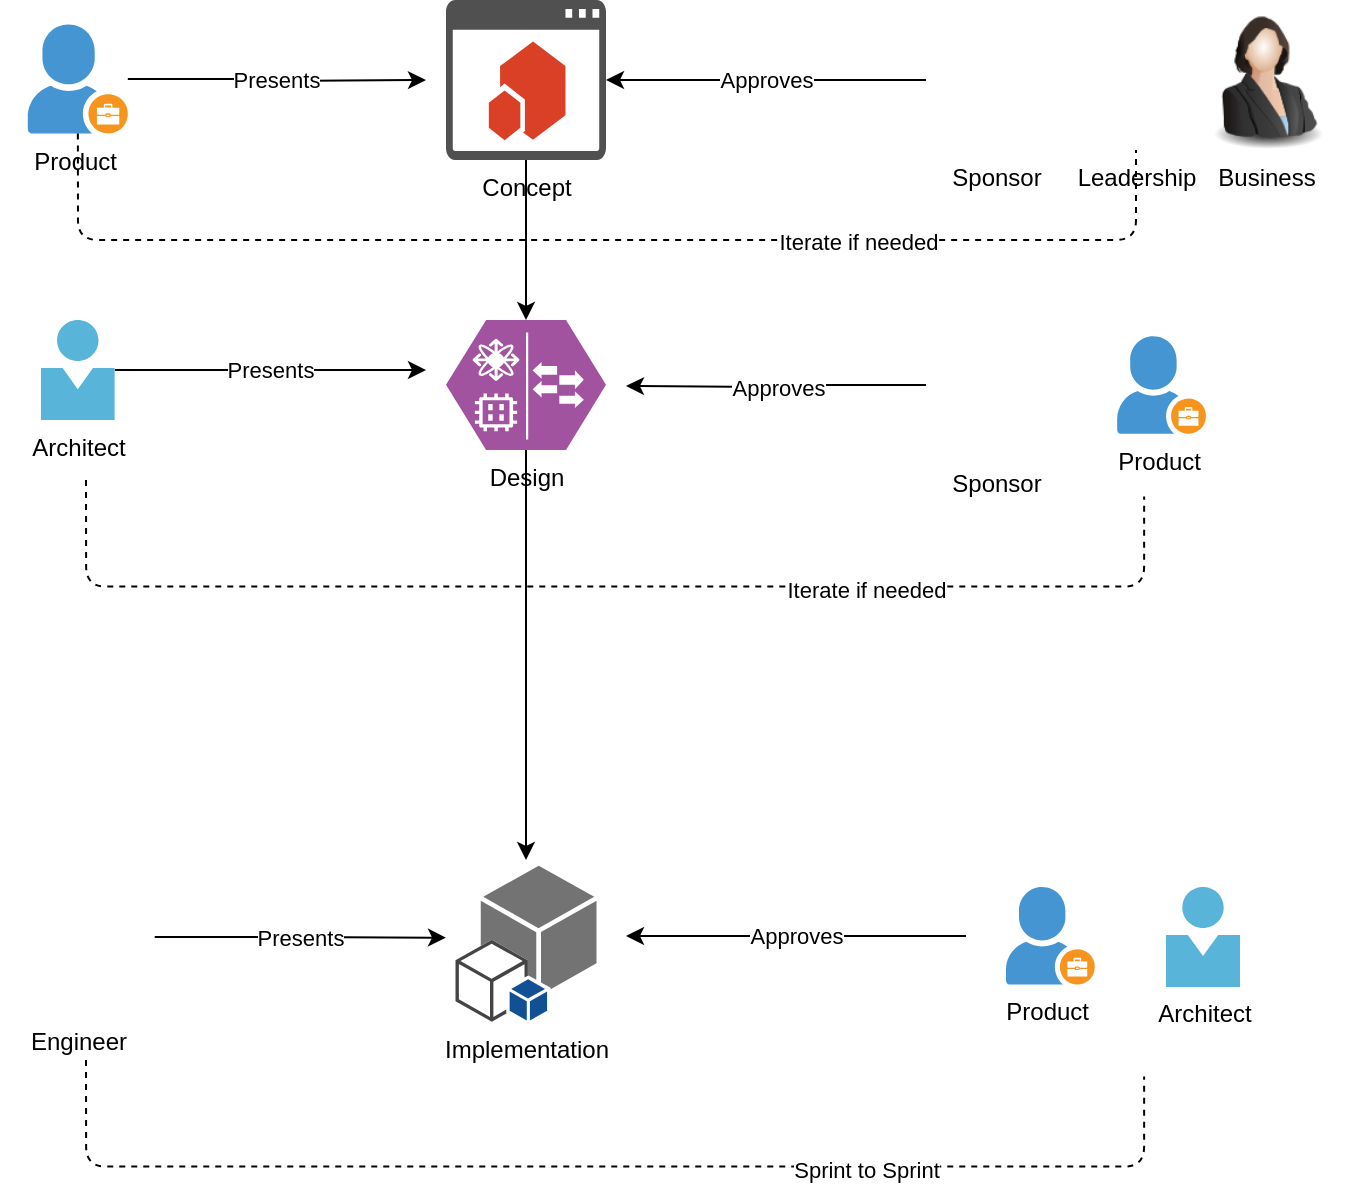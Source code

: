 <mxfile version="13.0.5" type="google"><diagram id="Nc8xXgj8lId96FPewrq7" name="Page-1"><mxGraphModel dx="1074" dy="789" grid="0" gridSize="10" guides="1" tooltips="1" connect="1" arrows="1" fold="1" page="1" pageScale="1" pageWidth="850" pageHeight="1100" math="0" shadow="0"><root><mxCell id="0"/><mxCell id="1" parent="0"/><mxCell id="2IrTzAjvB0aIM09_jUli-8" value="" style="edgeStyle=orthogonalEdgeStyle;rounded=0;orthogonalLoop=1;jettySize=auto;html=1;" edge="1" parent="1" source="2IrTzAjvB0aIM09_jUli-1" target="2IrTzAjvB0aIM09_jUli-6"><mxGeometry relative="1" as="geometry"/></mxCell><mxCell id="2IrTzAjvB0aIM09_jUli-1" value="Concept" style="pointerEvents=1;shadow=0;dashed=0;html=1;strokeColor=none;fillColor=#505050;labelPosition=center;verticalLabelPosition=bottom;verticalAlign=top;outlineConnect=0;align=center;shape=mxgraph.office.concepts.app_for_office;" vertex="1" parent="1"><mxGeometry x="360" y="80" width="80" height="80" as="geometry"/></mxCell><mxCell id="2IrTzAjvB0aIM09_jUli-11" value="Presents" style="edgeStyle=orthogonalEdgeStyle;rounded=0;orthogonalLoop=1;jettySize=auto;html=1;" edge="1" parent="1" source="2IrTzAjvB0aIM09_jUli-2"><mxGeometry relative="1" as="geometry"><mxPoint x="350" y="120" as="targetPoint"/></mxGeometry></mxCell><mxCell id="2IrTzAjvB0aIM09_jUli-2" value="Product&amp;nbsp;" style="shadow=0;dashed=0;html=1;strokeColor=none;fillColor=#4495D1;labelPosition=center;verticalLabelPosition=bottom;verticalAlign=top;align=center;outlineConnect=0;shape=mxgraph.veeam.company_owner;" vertex="1" parent="1"><mxGeometry x="150.9" y="92.3" width="50" height="54.4" as="geometry"/></mxCell><mxCell id="2IrTzAjvB0aIM09_jUli-13" value="Approves" style="edgeStyle=orthogonalEdgeStyle;rounded=0;orthogonalLoop=1;jettySize=auto;html=1;" edge="1" parent="1" source="2IrTzAjvB0aIM09_jUli-3" target="2IrTzAjvB0aIM09_jUli-1"><mxGeometry relative="1" as="geometry"><mxPoint x="520" y="120" as="targetPoint"/></mxGeometry></mxCell><mxCell id="2IrTzAjvB0aIM09_jUli-3" value="Sponsor" style="shape=image;html=1;verticalAlign=top;verticalLabelPosition=bottom;labelBackgroundColor=#ffffff;imageAspect=0;aspect=fixed;image=https://cdn2.iconfinder.com/data/icons/business-persons-flat-1/512/person_3-128.png" vertex="1" parent="1"><mxGeometry x="600" y="85" width="70" height="70" as="geometry"/></mxCell><mxCell id="2IrTzAjvB0aIM09_jUli-21" value="" style="edgeStyle=orthogonalEdgeStyle;rounded=0;orthogonalLoop=1;jettySize=auto;html=1;" edge="1" parent="1" source="2IrTzAjvB0aIM09_jUli-6"><mxGeometry relative="1" as="geometry"><mxPoint x="400" y="510" as="targetPoint"/></mxGeometry></mxCell><mxCell id="2IrTzAjvB0aIM09_jUli-6" value="Design" style="verticalLabelPosition=bottom;html=1;fillColor=#A153A0;verticalAlign=top;pointerEvents=1;align=center;points=[[0.25,0,0],[0.5,0,0],[0.75,0,0],[1,0.5,0],[0.75,1,0],[0.5,1,0],[0.25,1,0],[0,0.5,0],[0.125,0.25,0],[0.125,0.75,0],[0.875,0.25,0],[0.875,0.75,0]];shape=mxgraph.cisco_safe.design.nexus_fabric_switch;" vertex="1" parent="1"><mxGeometry x="360" y="240" width="80" height="65" as="geometry"/></mxCell><mxCell id="2IrTzAjvB0aIM09_jUli-29" value="Presents" style="edgeStyle=orthogonalEdgeStyle;rounded=0;orthogonalLoop=1;jettySize=auto;html=1;" edge="1" parent="1" source="2IrTzAjvB0aIM09_jUli-9"><mxGeometry relative="1" as="geometry"><mxPoint x="350" y="265" as="targetPoint"/></mxGeometry></mxCell><mxCell id="2IrTzAjvB0aIM09_jUli-9" value="Architect" style="aspect=fixed;html=1;points=[];align=center;image;fontSize=12;image=img/lib/mscae/Person.svg;" vertex="1" parent="1"><mxGeometry x="157.4" y="240" width="37" height="50" as="geometry"/></mxCell><mxCell id="2IrTzAjvB0aIM09_jUli-14" value="Leadership" style="shape=image;html=1;verticalAlign=top;verticalLabelPosition=bottom;labelBackgroundColor=#ffffff;imageAspect=0;aspect=fixed;image=https://cdn2.iconfinder.com/data/icons/business-persons-flat-1/512/person_3-128.png" vertex="1" parent="1"><mxGeometry x="670" y="85" width="70" height="70" as="geometry"/></mxCell><mxCell id="2IrTzAjvB0aIM09_jUli-16" value="Business" style="image;html=1;labelBackgroundColor=#ffffff;image=img/lib/clip_art/people/Suit_Woman_128x128.png" vertex="1" parent="1"><mxGeometry x="730" y="80" width="80" height="75" as="geometry"/></mxCell><mxCell id="2IrTzAjvB0aIM09_jUli-17" value="Sponsor" style="shape=image;html=1;verticalAlign=top;verticalLabelPosition=bottom;labelBackgroundColor=#ffffff;imageAspect=0;aspect=fixed;image=https://cdn2.iconfinder.com/data/icons/business-persons-flat-1/512/person_3-128.png" vertex="1" parent="1"><mxGeometry x="600" y="237.5" width="70" height="70" as="geometry"/></mxCell><mxCell id="2IrTzAjvB0aIM09_jUli-18" value="Product&amp;nbsp;" style="shadow=0;dashed=0;html=1;strokeColor=none;fillColor=#4495D1;labelPosition=center;verticalLabelPosition=bottom;verticalAlign=top;align=center;outlineConnect=0;shape=mxgraph.veeam.company_owner;" vertex="1" parent="1"><mxGeometry x="695.6" y="248.1" width="44.4" height="48.8" as="geometry"/></mxCell><mxCell id="2IrTzAjvB0aIM09_jUli-19" value="Implementation" style="outlineConnect=0;dashed=0;verticalLabelPosition=bottom;verticalAlign=top;align=center;html=1;shape=mxgraph.aws3.toolkit_for_windows_powershell;fillColor=#737373;gradientColor=none;" vertex="1" parent="1"><mxGeometry x="364.75" y="512.85" width="70.5" height="78" as="geometry"/></mxCell><mxCell id="2IrTzAjvB0aIM09_jUli-23" value="Product&amp;nbsp;" style="shadow=0;dashed=0;html=1;strokeColor=none;fillColor=#4495D1;labelPosition=center;verticalLabelPosition=bottom;verticalAlign=top;align=center;outlineConnect=0;shape=mxgraph.veeam.company_owner;" vertex="1" parent="1"><mxGeometry x="640" y="523.45" width="44.4" height="48.8" as="geometry"/></mxCell><mxCell id="2IrTzAjvB0aIM09_jUli-24" value="Architect" style="aspect=fixed;html=1;points=[];align=center;image;fontSize=12;image=img/lib/mscae/Person.svg;" vertex="1" parent="1"><mxGeometry x="720" y="523.45" width="37" height="50" as="geometry"/></mxCell><mxCell id="2IrTzAjvB0aIM09_jUli-27" value="Presents" style="edgeStyle=orthogonalEdgeStyle;rounded=0;orthogonalLoop=1;jettySize=auto;html=1;" edge="1" parent="1" source="2IrTzAjvB0aIM09_jUli-25"><mxGeometry relative="1" as="geometry"><mxPoint x="360" y="548.85" as="targetPoint"/></mxGeometry></mxCell><mxCell id="2IrTzAjvB0aIM09_jUli-25" value="Engineer" style="shape=image;html=1;verticalAlign=top;verticalLabelPosition=bottom;labelBackgroundColor=#ffffff;imageAspect=0;aspect=fixed;image=https://cdn4.iconfinder.com/data/icons/free-large-boss-icon-set/128/Engineer.png" vertex="1" parent="1"><mxGeometry x="137.45" y="510" width="76.9" height="76.9" as="geometry"/></mxCell><mxCell id="2IrTzAjvB0aIM09_jUli-30" value="Approves" style="edgeStyle=orthogonalEdgeStyle;rounded=0;orthogonalLoop=1;jettySize=auto;html=1;exitX=0;exitY=0.5;exitDx=0;exitDy=0;" edge="1" parent="1" source="2IrTzAjvB0aIM09_jUli-17"><mxGeometry relative="1" as="geometry"><mxPoint x="610" y="130" as="sourcePoint"/><mxPoint x="450" y="273" as="targetPoint"/></mxGeometry></mxCell><mxCell id="2IrTzAjvB0aIM09_jUli-31" value="Approves" style="edgeStyle=orthogonalEdgeStyle;rounded=0;orthogonalLoop=1;jettySize=auto;html=1;" edge="1" parent="1"><mxGeometry relative="1" as="geometry"><mxPoint x="620" y="548" as="sourcePoint"/><mxPoint x="450" y="548" as="targetPoint"/><Array as="points"><mxPoint x="490" y="548"/><mxPoint x="490" y="548"/></Array></mxGeometry></mxCell><mxCell id="2IrTzAjvB0aIM09_jUli-33" value="" style="endArrow=none;dashed=1;html=1;entryX=0.5;entryY=1;entryDx=0;entryDy=0;" edge="1" parent="1" source="2IrTzAjvB0aIM09_jUli-2" target="2IrTzAjvB0aIM09_jUli-14"><mxGeometry width="50" height="50" relative="1" as="geometry"><mxPoint x="140" y="200" as="sourcePoint"/><mxPoint x="660" y="200" as="targetPoint"/><Array as="points"><mxPoint x="176" y="200"/><mxPoint x="705" y="200"/></Array></mxGeometry></mxCell><mxCell id="2IrTzAjvB0aIM09_jUli-34" value="Iterate if needed" style="edgeLabel;html=1;align=center;verticalAlign=middle;resizable=0;points=[];" vertex="1" connectable="0" parent="2IrTzAjvB0aIM09_jUli-33"><mxGeometry x="0.413" y="-1" relative="1" as="geometry"><mxPoint as="offset"/></mxGeometry></mxCell><mxCell id="2IrTzAjvB0aIM09_jUli-35" value="" style="endArrow=none;dashed=1;html=1;entryX=0.5;entryY=1;entryDx=0;entryDy=0;" edge="1" parent="1"><mxGeometry width="50" height="50" relative="1" as="geometry"><mxPoint x="180.004" y="320.0" as="sourcePoint"/><mxPoint x="709.07" y="328.3" as="targetPoint"/><Array as="points"><mxPoint x="180.07" y="373.3"/><mxPoint x="709.07" y="373.3"/></Array></mxGeometry></mxCell><mxCell id="2IrTzAjvB0aIM09_jUli-36" value="Iterate if needed" style="edgeLabel;html=1;align=center;verticalAlign=middle;resizable=0;points=[];" vertex="1" connectable="0" parent="2IrTzAjvB0aIM09_jUli-35"><mxGeometry x="0.413" y="-1" relative="1" as="geometry"><mxPoint as="offset"/></mxGeometry></mxCell><mxCell id="2IrTzAjvB0aIM09_jUli-37" value="" style="endArrow=none;dashed=1;html=1;entryX=0.5;entryY=1;entryDx=0;entryDy=0;" edge="1" parent="1"><mxGeometry width="50" height="50" relative="1" as="geometry"><mxPoint x="180.004" y="610" as="sourcePoint"/><mxPoint x="709.07" y="618.3" as="targetPoint"/><Array as="points"><mxPoint x="180.07" y="663.3"/><mxPoint x="709.07" y="663.3"/></Array></mxGeometry></mxCell><mxCell id="2IrTzAjvB0aIM09_jUli-38" value="Sprint to Sprint" style="edgeLabel;html=1;align=center;verticalAlign=middle;resizable=0;points=[];" vertex="1" connectable="0" parent="2IrTzAjvB0aIM09_jUli-37"><mxGeometry x="0.413" y="-1" relative="1" as="geometry"><mxPoint as="offset"/></mxGeometry></mxCell></root></mxGraphModel></diagram></mxfile>
